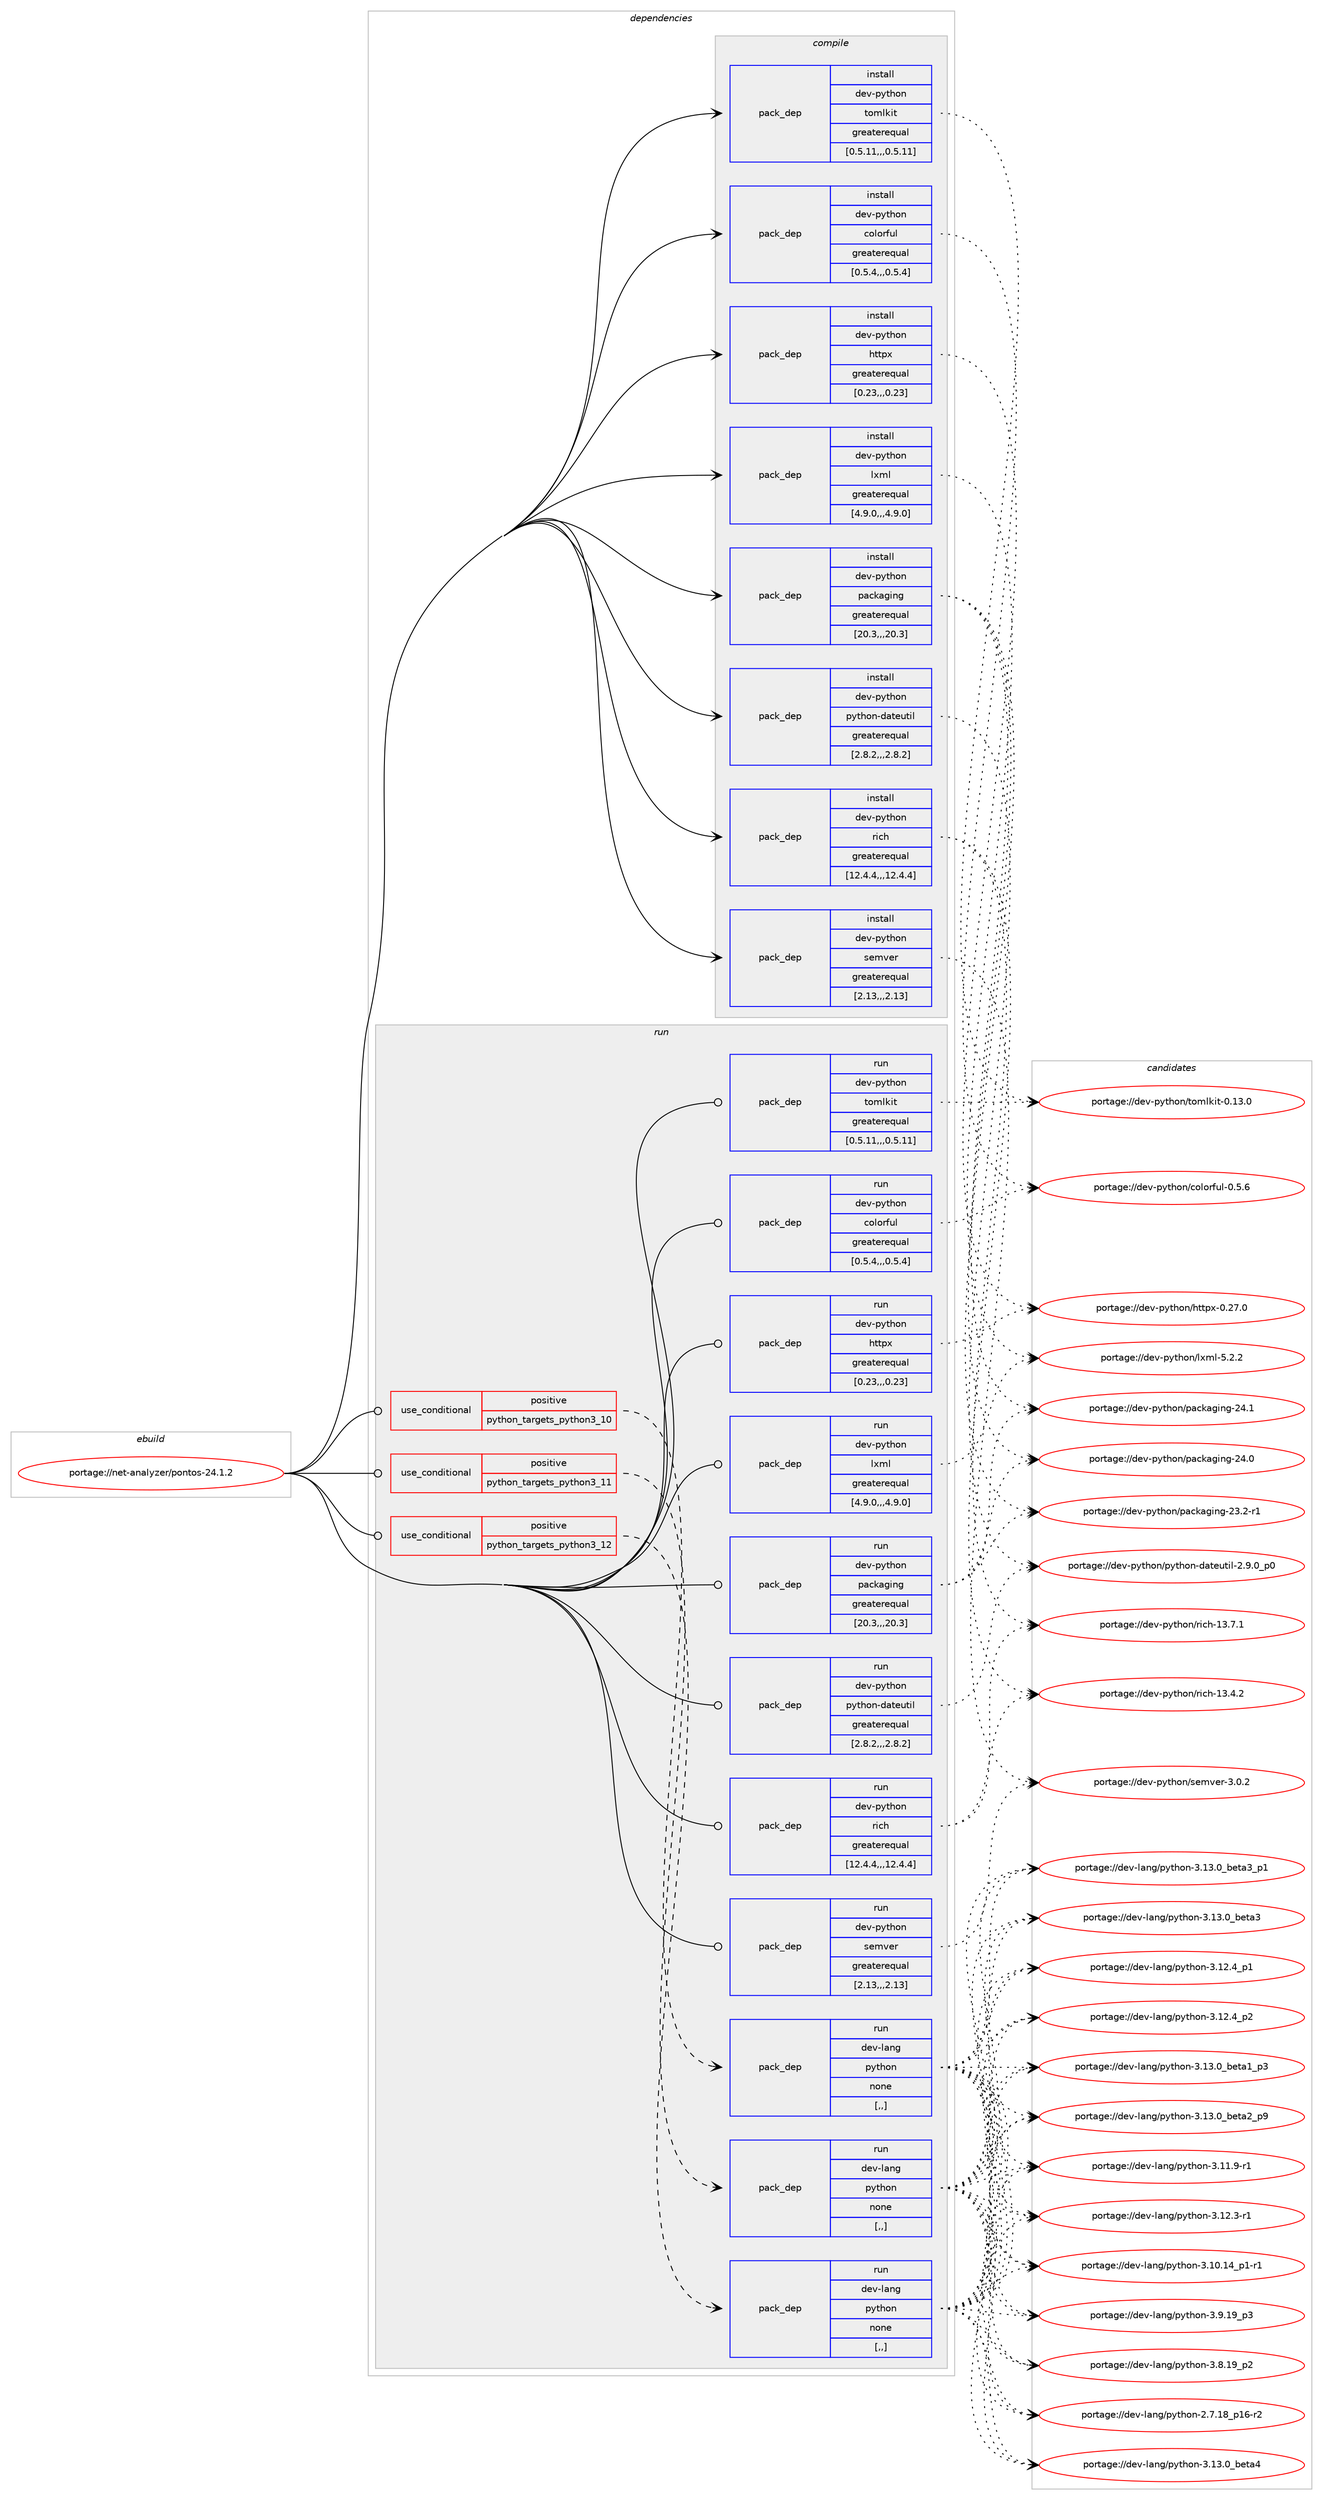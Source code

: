 digraph prolog {

# *************
# Graph options
# *************

newrank=true;
concentrate=true;
compound=true;
graph [rankdir=LR,fontname=Helvetica,fontsize=10,ranksep=1.5];#, ranksep=2.5, nodesep=0.2];
edge  [arrowhead=vee];
node  [fontname=Helvetica,fontsize=10];

# **********
# The ebuild
# **********

subgraph cluster_leftcol {
color=gray;
label=<<i>ebuild</i>>;
id [label="portage://net-analyzer/pontos-24.1.2", color=red, width=4, href="../net-analyzer/pontos-24.1.2.svg"];
}

# ****************
# The dependencies
# ****************

subgraph cluster_midcol {
color=gray;
label=<<i>dependencies</i>>;
subgraph cluster_compile {
fillcolor="#eeeeee";
style=filled;
label=<<i>compile</i>>;
subgraph pack250488 {
dependency340914 [label=<<TABLE BORDER="0" CELLBORDER="1" CELLSPACING="0" CELLPADDING="4" WIDTH="220"><TR><TD ROWSPAN="6" CELLPADDING="30">pack_dep</TD></TR><TR><TD WIDTH="110">install</TD></TR><TR><TD>dev-python</TD></TR><TR><TD>colorful</TD></TR><TR><TD>greaterequal</TD></TR><TR><TD>[0.5.4,,,0.5.4]</TD></TR></TABLE>>, shape=none, color=blue];
}
id:e -> dependency340914:w [weight=20,style="solid",arrowhead="vee"];
subgraph pack250489 {
dependency340915 [label=<<TABLE BORDER="0" CELLBORDER="1" CELLSPACING="0" CELLPADDING="4" WIDTH="220"><TR><TD ROWSPAN="6" CELLPADDING="30">pack_dep</TD></TR><TR><TD WIDTH="110">install</TD></TR><TR><TD>dev-python</TD></TR><TR><TD>httpx</TD></TR><TR><TD>greaterequal</TD></TR><TR><TD>[0.23,,,0.23]</TD></TR></TABLE>>, shape=none, color=blue];
}
id:e -> dependency340915:w [weight=20,style="solid",arrowhead="vee"];
subgraph pack250490 {
dependency340916 [label=<<TABLE BORDER="0" CELLBORDER="1" CELLSPACING="0" CELLPADDING="4" WIDTH="220"><TR><TD ROWSPAN="6" CELLPADDING="30">pack_dep</TD></TR><TR><TD WIDTH="110">install</TD></TR><TR><TD>dev-python</TD></TR><TR><TD>lxml</TD></TR><TR><TD>greaterequal</TD></TR><TR><TD>[4.9.0,,,4.9.0]</TD></TR></TABLE>>, shape=none, color=blue];
}
id:e -> dependency340916:w [weight=20,style="solid",arrowhead="vee"];
subgraph pack250491 {
dependency340917 [label=<<TABLE BORDER="0" CELLBORDER="1" CELLSPACING="0" CELLPADDING="4" WIDTH="220"><TR><TD ROWSPAN="6" CELLPADDING="30">pack_dep</TD></TR><TR><TD WIDTH="110">install</TD></TR><TR><TD>dev-python</TD></TR><TR><TD>packaging</TD></TR><TR><TD>greaterequal</TD></TR><TR><TD>[20.3,,,20.3]</TD></TR></TABLE>>, shape=none, color=blue];
}
id:e -> dependency340917:w [weight=20,style="solid",arrowhead="vee"];
subgraph pack250492 {
dependency340918 [label=<<TABLE BORDER="0" CELLBORDER="1" CELLSPACING="0" CELLPADDING="4" WIDTH="220"><TR><TD ROWSPAN="6" CELLPADDING="30">pack_dep</TD></TR><TR><TD WIDTH="110">install</TD></TR><TR><TD>dev-python</TD></TR><TR><TD>python-dateutil</TD></TR><TR><TD>greaterequal</TD></TR><TR><TD>[2.8.2,,,2.8.2]</TD></TR></TABLE>>, shape=none, color=blue];
}
id:e -> dependency340918:w [weight=20,style="solid",arrowhead="vee"];
subgraph pack250493 {
dependency340919 [label=<<TABLE BORDER="0" CELLBORDER="1" CELLSPACING="0" CELLPADDING="4" WIDTH="220"><TR><TD ROWSPAN="6" CELLPADDING="30">pack_dep</TD></TR><TR><TD WIDTH="110">install</TD></TR><TR><TD>dev-python</TD></TR><TR><TD>rich</TD></TR><TR><TD>greaterequal</TD></TR><TR><TD>[12.4.4,,,12.4.4]</TD></TR></TABLE>>, shape=none, color=blue];
}
id:e -> dependency340919:w [weight=20,style="solid",arrowhead="vee"];
subgraph pack250494 {
dependency340920 [label=<<TABLE BORDER="0" CELLBORDER="1" CELLSPACING="0" CELLPADDING="4" WIDTH="220"><TR><TD ROWSPAN="6" CELLPADDING="30">pack_dep</TD></TR><TR><TD WIDTH="110">install</TD></TR><TR><TD>dev-python</TD></TR><TR><TD>semver</TD></TR><TR><TD>greaterequal</TD></TR><TR><TD>[2.13,,,2.13]</TD></TR></TABLE>>, shape=none, color=blue];
}
id:e -> dependency340920:w [weight=20,style="solid",arrowhead="vee"];
subgraph pack250495 {
dependency340921 [label=<<TABLE BORDER="0" CELLBORDER="1" CELLSPACING="0" CELLPADDING="4" WIDTH="220"><TR><TD ROWSPAN="6" CELLPADDING="30">pack_dep</TD></TR><TR><TD WIDTH="110">install</TD></TR><TR><TD>dev-python</TD></TR><TR><TD>tomlkit</TD></TR><TR><TD>greaterequal</TD></TR><TR><TD>[0.5.11,,,0.5.11]</TD></TR></TABLE>>, shape=none, color=blue];
}
id:e -> dependency340921:w [weight=20,style="solid",arrowhead="vee"];
}
subgraph cluster_compileandrun {
fillcolor="#eeeeee";
style=filled;
label=<<i>compile and run</i>>;
}
subgraph cluster_run {
fillcolor="#eeeeee";
style=filled;
label=<<i>run</i>>;
subgraph cond87837 {
dependency340922 [label=<<TABLE BORDER="0" CELLBORDER="1" CELLSPACING="0" CELLPADDING="4"><TR><TD ROWSPAN="3" CELLPADDING="10">use_conditional</TD></TR><TR><TD>positive</TD></TR><TR><TD>python_targets_python3_10</TD></TR></TABLE>>, shape=none, color=red];
subgraph pack250496 {
dependency340923 [label=<<TABLE BORDER="0" CELLBORDER="1" CELLSPACING="0" CELLPADDING="4" WIDTH="220"><TR><TD ROWSPAN="6" CELLPADDING="30">pack_dep</TD></TR><TR><TD WIDTH="110">run</TD></TR><TR><TD>dev-lang</TD></TR><TR><TD>python</TD></TR><TR><TD>none</TD></TR><TR><TD>[,,]</TD></TR></TABLE>>, shape=none, color=blue];
}
dependency340922:e -> dependency340923:w [weight=20,style="dashed",arrowhead="vee"];
}
id:e -> dependency340922:w [weight=20,style="solid",arrowhead="odot"];
subgraph cond87838 {
dependency340924 [label=<<TABLE BORDER="0" CELLBORDER="1" CELLSPACING="0" CELLPADDING="4"><TR><TD ROWSPAN="3" CELLPADDING="10">use_conditional</TD></TR><TR><TD>positive</TD></TR><TR><TD>python_targets_python3_11</TD></TR></TABLE>>, shape=none, color=red];
subgraph pack250497 {
dependency340925 [label=<<TABLE BORDER="0" CELLBORDER="1" CELLSPACING="0" CELLPADDING="4" WIDTH="220"><TR><TD ROWSPAN="6" CELLPADDING="30">pack_dep</TD></TR><TR><TD WIDTH="110">run</TD></TR><TR><TD>dev-lang</TD></TR><TR><TD>python</TD></TR><TR><TD>none</TD></TR><TR><TD>[,,]</TD></TR></TABLE>>, shape=none, color=blue];
}
dependency340924:e -> dependency340925:w [weight=20,style="dashed",arrowhead="vee"];
}
id:e -> dependency340924:w [weight=20,style="solid",arrowhead="odot"];
subgraph cond87839 {
dependency340926 [label=<<TABLE BORDER="0" CELLBORDER="1" CELLSPACING="0" CELLPADDING="4"><TR><TD ROWSPAN="3" CELLPADDING="10">use_conditional</TD></TR><TR><TD>positive</TD></TR><TR><TD>python_targets_python3_12</TD></TR></TABLE>>, shape=none, color=red];
subgraph pack250498 {
dependency340927 [label=<<TABLE BORDER="0" CELLBORDER="1" CELLSPACING="0" CELLPADDING="4" WIDTH="220"><TR><TD ROWSPAN="6" CELLPADDING="30">pack_dep</TD></TR><TR><TD WIDTH="110">run</TD></TR><TR><TD>dev-lang</TD></TR><TR><TD>python</TD></TR><TR><TD>none</TD></TR><TR><TD>[,,]</TD></TR></TABLE>>, shape=none, color=blue];
}
dependency340926:e -> dependency340927:w [weight=20,style="dashed",arrowhead="vee"];
}
id:e -> dependency340926:w [weight=20,style="solid",arrowhead="odot"];
subgraph pack250499 {
dependency340928 [label=<<TABLE BORDER="0" CELLBORDER="1" CELLSPACING="0" CELLPADDING="4" WIDTH="220"><TR><TD ROWSPAN="6" CELLPADDING="30">pack_dep</TD></TR><TR><TD WIDTH="110">run</TD></TR><TR><TD>dev-python</TD></TR><TR><TD>colorful</TD></TR><TR><TD>greaterequal</TD></TR><TR><TD>[0.5.4,,,0.5.4]</TD></TR></TABLE>>, shape=none, color=blue];
}
id:e -> dependency340928:w [weight=20,style="solid",arrowhead="odot"];
subgraph pack250500 {
dependency340929 [label=<<TABLE BORDER="0" CELLBORDER="1" CELLSPACING="0" CELLPADDING="4" WIDTH="220"><TR><TD ROWSPAN="6" CELLPADDING="30">pack_dep</TD></TR><TR><TD WIDTH="110">run</TD></TR><TR><TD>dev-python</TD></TR><TR><TD>httpx</TD></TR><TR><TD>greaterequal</TD></TR><TR><TD>[0.23,,,0.23]</TD></TR></TABLE>>, shape=none, color=blue];
}
id:e -> dependency340929:w [weight=20,style="solid",arrowhead="odot"];
subgraph pack250501 {
dependency340930 [label=<<TABLE BORDER="0" CELLBORDER="1" CELLSPACING="0" CELLPADDING="4" WIDTH="220"><TR><TD ROWSPAN="6" CELLPADDING="30">pack_dep</TD></TR><TR><TD WIDTH="110">run</TD></TR><TR><TD>dev-python</TD></TR><TR><TD>lxml</TD></TR><TR><TD>greaterequal</TD></TR><TR><TD>[4.9.0,,,4.9.0]</TD></TR></TABLE>>, shape=none, color=blue];
}
id:e -> dependency340930:w [weight=20,style="solid",arrowhead="odot"];
subgraph pack250502 {
dependency340931 [label=<<TABLE BORDER="0" CELLBORDER="1" CELLSPACING="0" CELLPADDING="4" WIDTH="220"><TR><TD ROWSPAN="6" CELLPADDING="30">pack_dep</TD></TR><TR><TD WIDTH="110">run</TD></TR><TR><TD>dev-python</TD></TR><TR><TD>packaging</TD></TR><TR><TD>greaterequal</TD></TR><TR><TD>[20.3,,,20.3]</TD></TR></TABLE>>, shape=none, color=blue];
}
id:e -> dependency340931:w [weight=20,style="solid",arrowhead="odot"];
subgraph pack250503 {
dependency340932 [label=<<TABLE BORDER="0" CELLBORDER="1" CELLSPACING="0" CELLPADDING="4" WIDTH="220"><TR><TD ROWSPAN="6" CELLPADDING="30">pack_dep</TD></TR><TR><TD WIDTH="110">run</TD></TR><TR><TD>dev-python</TD></TR><TR><TD>python-dateutil</TD></TR><TR><TD>greaterequal</TD></TR><TR><TD>[2.8.2,,,2.8.2]</TD></TR></TABLE>>, shape=none, color=blue];
}
id:e -> dependency340932:w [weight=20,style="solid",arrowhead="odot"];
subgraph pack250504 {
dependency340933 [label=<<TABLE BORDER="0" CELLBORDER="1" CELLSPACING="0" CELLPADDING="4" WIDTH="220"><TR><TD ROWSPAN="6" CELLPADDING="30">pack_dep</TD></TR><TR><TD WIDTH="110">run</TD></TR><TR><TD>dev-python</TD></TR><TR><TD>rich</TD></TR><TR><TD>greaterequal</TD></TR><TR><TD>[12.4.4,,,12.4.4]</TD></TR></TABLE>>, shape=none, color=blue];
}
id:e -> dependency340933:w [weight=20,style="solid",arrowhead="odot"];
subgraph pack250505 {
dependency340934 [label=<<TABLE BORDER="0" CELLBORDER="1" CELLSPACING="0" CELLPADDING="4" WIDTH="220"><TR><TD ROWSPAN="6" CELLPADDING="30">pack_dep</TD></TR><TR><TD WIDTH="110">run</TD></TR><TR><TD>dev-python</TD></TR><TR><TD>semver</TD></TR><TR><TD>greaterequal</TD></TR><TR><TD>[2.13,,,2.13]</TD></TR></TABLE>>, shape=none, color=blue];
}
id:e -> dependency340934:w [weight=20,style="solid",arrowhead="odot"];
subgraph pack250506 {
dependency340935 [label=<<TABLE BORDER="0" CELLBORDER="1" CELLSPACING="0" CELLPADDING="4" WIDTH="220"><TR><TD ROWSPAN="6" CELLPADDING="30">pack_dep</TD></TR><TR><TD WIDTH="110">run</TD></TR><TR><TD>dev-python</TD></TR><TR><TD>tomlkit</TD></TR><TR><TD>greaterequal</TD></TR><TR><TD>[0.5.11,,,0.5.11]</TD></TR></TABLE>>, shape=none, color=blue];
}
id:e -> dependency340935:w [weight=20,style="solid",arrowhead="odot"];
}
}

# **************
# The candidates
# **************

subgraph cluster_choices {
rank=same;
color=gray;
label=<<i>candidates</i>>;

subgraph choice250488 {
color=black;
nodesep=1;
choice100101118451121211161041111104799111108111114102117108454846534654 [label="portage://dev-python/colorful-0.5.6", color=red, width=4,href="../dev-python/colorful-0.5.6.svg"];
dependency340914:e -> choice100101118451121211161041111104799111108111114102117108454846534654:w [style=dotted,weight="100"];
}
subgraph choice250489 {
color=black;
nodesep=1;
choice100101118451121211161041111104710411611611212045484650554648 [label="portage://dev-python/httpx-0.27.0", color=red, width=4,href="../dev-python/httpx-0.27.0.svg"];
dependency340915:e -> choice100101118451121211161041111104710411611611212045484650554648:w [style=dotted,weight="100"];
}
subgraph choice250490 {
color=black;
nodesep=1;
choice1001011184511212111610411111047108120109108455346504650 [label="portage://dev-python/lxml-5.2.2", color=red, width=4,href="../dev-python/lxml-5.2.2.svg"];
dependency340916:e -> choice1001011184511212111610411111047108120109108455346504650:w [style=dotted,weight="100"];
}
subgraph choice250491 {
color=black;
nodesep=1;
choice10010111845112121116104111110471129799107971031051101034550524649 [label="portage://dev-python/packaging-24.1", color=red, width=4,href="../dev-python/packaging-24.1.svg"];
choice10010111845112121116104111110471129799107971031051101034550524648 [label="portage://dev-python/packaging-24.0", color=red, width=4,href="../dev-python/packaging-24.0.svg"];
choice100101118451121211161041111104711297991079710310511010345505146504511449 [label="portage://dev-python/packaging-23.2-r1", color=red, width=4,href="../dev-python/packaging-23.2-r1.svg"];
dependency340917:e -> choice10010111845112121116104111110471129799107971031051101034550524649:w [style=dotted,weight="100"];
dependency340917:e -> choice10010111845112121116104111110471129799107971031051101034550524648:w [style=dotted,weight="100"];
dependency340917:e -> choice100101118451121211161041111104711297991079710310511010345505146504511449:w [style=dotted,weight="100"];
}
subgraph choice250492 {
color=black;
nodesep=1;
choice100101118451121211161041111104711212111610411111045100971161011171161051084550465746489511248 [label="portage://dev-python/python-dateutil-2.9.0_p0", color=red, width=4,href="../dev-python/python-dateutil-2.9.0_p0.svg"];
dependency340918:e -> choice100101118451121211161041111104711212111610411111045100971161011171161051084550465746489511248:w [style=dotted,weight="100"];
}
subgraph choice250493 {
color=black;
nodesep=1;
choice10010111845112121116104111110471141059910445495146554649 [label="portage://dev-python/rich-13.7.1", color=red, width=4,href="../dev-python/rich-13.7.1.svg"];
choice10010111845112121116104111110471141059910445495146524650 [label="portage://dev-python/rich-13.4.2", color=red, width=4,href="../dev-python/rich-13.4.2.svg"];
dependency340919:e -> choice10010111845112121116104111110471141059910445495146554649:w [style=dotted,weight="100"];
dependency340919:e -> choice10010111845112121116104111110471141059910445495146524650:w [style=dotted,weight="100"];
}
subgraph choice250494 {
color=black;
nodesep=1;
choice1001011184511212111610411111047115101109118101114455146484650 [label="portage://dev-python/semver-3.0.2", color=red, width=4,href="../dev-python/semver-3.0.2.svg"];
dependency340920:e -> choice1001011184511212111610411111047115101109118101114455146484650:w [style=dotted,weight="100"];
}
subgraph choice250495 {
color=black;
nodesep=1;
choice100101118451121211161041111104711611110910810710511645484649514648 [label="portage://dev-python/tomlkit-0.13.0", color=red, width=4,href="../dev-python/tomlkit-0.13.0.svg"];
dependency340921:e -> choice100101118451121211161041111104711611110910810710511645484649514648:w [style=dotted,weight="100"];
}
subgraph choice250496 {
color=black;
nodesep=1;
choice1001011184510897110103471121211161041111104551464951464895981011169752 [label="portage://dev-lang/python-3.13.0_beta4", color=red, width=4,href="../dev-lang/python-3.13.0_beta4.svg"];
choice10010111845108971101034711212111610411111045514649514648959810111697519511249 [label="portage://dev-lang/python-3.13.0_beta3_p1", color=red, width=4,href="../dev-lang/python-3.13.0_beta3_p1.svg"];
choice1001011184510897110103471121211161041111104551464951464895981011169751 [label="portage://dev-lang/python-3.13.0_beta3", color=red, width=4,href="../dev-lang/python-3.13.0_beta3.svg"];
choice10010111845108971101034711212111610411111045514649514648959810111697509511257 [label="portage://dev-lang/python-3.13.0_beta2_p9", color=red, width=4,href="../dev-lang/python-3.13.0_beta2_p9.svg"];
choice10010111845108971101034711212111610411111045514649514648959810111697499511251 [label="portage://dev-lang/python-3.13.0_beta1_p3", color=red, width=4,href="../dev-lang/python-3.13.0_beta1_p3.svg"];
choice100101118451089711010347112121116104111110455146495046529511250 [label="portage://dev-lang/python-3.12.4_p2", color=red, width=4,href="../dev-lang/python-3.12.4_p2.svg"];
choice100101118451089711010347112121116104111110455146495046529511249 [label="portage://dev-lang/python-3.12.4_p1", color=red, width=4,href="../dev-lang/python-3.12.4_p1.svg"];
choice100101118451089711010347112121116104111110455146495046514511449 [label="portage://dev-lang/python-3.12.3-r1", color=red, width=4,href="../dev-lang/python-3.12.3-r1.svg"];
choice100101118451089711010347112121116104111110455146494946574511449 [label="portage://dev-lang/python-3.11.9-r1", color=red, width=4,href="../dev-lang/python-3.11.9-r1.svg"];
choice100101118451089711010347112121116104111110455146494846495295112494511449 [label="portage://dev-lang/python-3.10.14_p1-r1", color=red, width=4,href="../dev-lang/python-3.10.14_p1-r1.svg"];
choice100101118451089711010347112121116104111110455146574649579511251 [label="portage://dev-lang/python-3.9.19_p3", color=red, width=4,href="../dev-lang/python-3.9.19_p3.svg"];
choice100101118451089711010347112121116104111110455146564649579511250 [label="portage://dev-lang/python-3.8.19_p2", color=red, width=4,href="../dev-lang/python-3.8.19_p2.svg"];
choice100101118451089711010347112121116104111110455046554649569511249544511450 [label="portage://dev-lang/python-2.7.18_p16-r2", color=red, width=4,href="../dev-lang/python-2.7.18_p16-r2.svg"];
dependency340923:e -> choice1001011184510897110103471121211161041111104551464951464895981011169752:w [style=dotted,weight="100"];
dependency340923:e -> choice10010111845108971101034711212111610411111045514649514648959810111697519511249:w [style=dotted,weight="100"];
dependency340923:e -> choice1001011184510897110103471121211161041111104551464951464895981011169751:w [style=dotted,weight="100"];
dependency340923:e -> choice10010111845108971101034711212111610411111045514649514648959810111697509511257:w [style=dotted,weight="100"];
dependency340923:e -> choice10010111845108971101034711212111610411111045514649514648959810111697499511251:w [style=dotted,weight="100"];
dependency340923:e -> choice100101118451089711010347112121116104111110455146495046529511250:w [style=dotted,weight="100"];
dependency340923:e -> choice100101118451089711010347112121116104111110455146495046529511249:w [style=dotted,weight="100"];
dependency340923:e -> choice100101118451089711010347112121116104111110455146495046514511449:w [style=dotted,weight="100"];
dependency340923:e -> choice100101118451089711010347112121116104111110455146494946574511449:w [style=dotted,weight="100"];
dependency340923:e -> choice100101118451089711010347112121116104111110455146494846495295112494511449:w [style=dotted,weight="100"];
dependency340923:e -> choice100101118451089711010347112121116104111110455146574649579511251:w [style=dotted,weight="100"];
dependency340923:e -> choice100101118451089711010347112121116104111110455146564649579511250:w [style=dotted,weight="100"];
dependency340923:e -> choice100101118451089711010347112121116104111110455046554649569511249544511450:w [style=dotted,weight="100"];
}
subgraph choice250497 {
color=black;
nodesep=1;
choice1001011184510897110103471121211161041111104551464951464895981011169752 [label="portage://dev-lang/python-3.13.0_beta4", color=red, width=4,href="../dev-lang/python-3.13.0_beta4.svg"];
choice10010111845108971101034711212111610411111045514649514648959810111697519511249 [label="portage://dev-lang/python-3.13.0_beta3_p1", color=red, width=4,href="../dev-lang/python-3.13.0_beta3_p1.svg"];
choice1001011184510897110103471121211161041111104551464951464895981011169751 [label="portage://dev-lang/python-3.13.0_beta3", color=red, width=4,href="../dev-lang/python-3.13.0_beta3.svg"];
choice10010111845108971101034711212111610411111045514649514648959810111697509511257 [label="portage://dev-lang/python-3.13.0_beta2_p9", color=red, width=4,href="../dev-lang/python-3.13.0_beta2_p9.svg"];
choice10010111845108971101034711212111610411111045514649514648959810111697499511251 [label="portage://dev-lang/python-3.13.0_beta1_p3", color=red, width=4,href="../dev-lang/python-3.13.0_beta1_p3.svg"];
choice100101118451089711010347112121116104111110455146495046529511250 [label="portage://dev-lang/python-3.12.4_p2", color=red, width=4,href="../dev-lang/python-3.12.4_p2.svg"];
choice100101118451089711010347112121116104111110455146495046529511249 [label="portage://dev-lang/python-3.12.4_p1", color=red, width=4,href="../dev-lang/python-3.12.4_p1.svg"];
choice100101118451089711010347112121116104111110455146495046514511449 [label="portage://dev-lang/python-3.12.3-r1", color=red, width=4,href="../dev-lang/python-3.12.3-r1.svg"];
choice100101118451089711010347112121116104111110455146494946574511449 [label="portage://dev-lang/python-3.11.9-r1", color=red, width=4,href="../dev-lang/python-3.11.9-r1.svg"];
choice100101118451089711010347112121116104111110455146494846495295112494511449 [label="portage://dev-lang/python-3.10.14_p1-r1", color=red, width=4,href="../dev-lang/python-3.10.14_p1-r1.svg"];
choice100101118451089711010347112121116104111110455146574649579511251 [label="portage://dev-lang/python-3.9.19_p3", color=red, width=4,href="../dev-lang/python-3.9.19_p3.svg"];
choice100101118451089711010347112121116104111110455146564649579511250 [label="portage://dev-lang/python-3.8.19_p2", color=red, width=4,href="../dev-lang/python-3.8.19_p2.svg"];
choice100101118451089711010347112121116104111110455046554649569511249544511450 [label="portage://dev-lang/python-2.7.18_p16-r2", color=red, width=4,href="../dev-lang/python-2.7.18_p16-r2.svg"];
dependency340925:e -> choice1001011184510897110103471121211161041111104551464951464895981011169752:w [style=dotted,weight="100"];
dependency340925:e -> choice10010111845108971101034711212111610411111045514649514648959810111697519511249:w [style=dotted,weight="100"];
dependency340925:e -> choice1001011184510897110103471121211161041111104551464951464895981011169751:w [style=dotted,weight="100"];
dependency340925:e -> choice10010111845108971101034711212111610411111045514649514648959810111697509511257:w [style=dotted,weight="100"];
dependency340925:e -> choice10010111845108971101034711212111610411111045514649514648959810111697499511251:w [style=dotted,weight="100"];
dependency340925:e -> choice100101118451089711010347112121116104111110455146495046529511250:w [style=dotted,weight="100"];
dependency340925:e -> choice100101118451089711010347112121116104111110455146495046529511249:w [style=dotted,weight="100"];
dependency340925:e -> choice100101118451089711010347112121116104111110455146495046514511449:w [style=dotted,weight="100"];
dependency340925:e -> choice100101118451089711010347112121116104111110455146494946574511449:w [style=dotted,weight="100"];
dependency340925:e -> choice100101118451089711010347112121116104111110455146494846495295112494511449:w [style=dotted,weight="100"];
dependency340925:e -> choice100101118451089711010347112121116104111110455146574649579511251:w [style=dotted,weight="100"];
dependency340925:e -> choice100101118451089711010347112121116104111110455146564649579511250:w [style=dotted,weight="100"];
dependency340925:e -> choice100101118451089711010347112121116104111110455046554649569511249544511450:w [style=dotted,weight="100"];
}
subgraph choice250498 {
color=black;
nodesep=1;
choice1001011184510897110103471121211161041111104551464951464895981011169752 [label="portage://dev-lang/python-3.13.0_beta4", color=red, width=4,href="../dev-lang/python-3.13.0_beta4.svg"];
choice10010111845108971101034711212111610411111045514649514648959810111697519511249 [label="portage://dev-lang/python-3.13.0_beta3_p1", color=red, width=4,href="../dev-lang/python-3.13.0_beta3_p1.svg"];
choice1001011184510897110103471121211161041111104551464951464895981011169751 [label="portage://dev-lang/python-3.13.0_beta3", color=red, width=4,href="../dev-lang/python-3.13.0_beta3.svg"];
choice10010111845108971101034711212111610411111045514649514648959810111697509511257 [label="portage://dev-lang/python-3.13.0_beta2_p9", color=red, width=4,href="../dev-lang/python-3.13.0_beta2_p9.svg"];
choice10010111845108971101034711212111610411111045514649514648959810111697499511251 [label="portage://dev-lang/python-3.13.0_beta1_p3", color=red, width=4,href="../dev-lang/python-3.13.0_beta1_p3.svg"];
choice100101118451089711010347112121116104111110455146495046529511250 [label="portage://dev-lang/python-3.12.4_p2", color=red, width=4,href="../dev-lang/python-3.12.4_p2.svg"];
choice100101118451089711010347112121116104111110455146495046529511249 [label="portage://dev-lang/python-3.12.4_p1", color=red, width=4,href="../dev-lang/python-3.12.4_p1.svg"];
choice100101118451089711010347112121116104111110455146495046514511449 [label="portage://dev-lang/python-3.12.3-r1", color=red, width=4,href="../dev-lang/python-3.12.3-r1.svg"];
choice100101118451089711010347112121116104111110455146494946574511449 [label="portage://dev-lang/python-3.11.9-r1", color=red, width=4,href="../dev-lang/python-3.11.9-r1.svg"];
choice100101118451089711010347112121116104111110455146494846495295112494511449 [label="portage://dev-lang/python-3.10.14_p1-r1", color=red, width=4,href="../dev-lang/python-3.10.14_p1-r1.svg"];
choice100101118451089711010347112121116104111110455146574649579511251 [label="portage://dev-lang/python-3.9.19_p3", color=red, width=4,href="../dev-lang/python-3.9.19_p3.svg"];
choice100101118451089711010347112121116104111110455146564649579511250 [label="portage://dev-lang/python-3.8.19_p2", color=red, width=4,href="../dev-lang/python-3.8.19_p2.svg"];
choice100101118451089711010347112121116104111110455046554649569511249544511450 [label="portage://dev-lang/python-2.7.18_p16-r2", color=red, width=4,href="../dev-lang/python-2.7.18_p16-r2.svg"];
dependency340927:e -> choice1001011184510897110103471121211161041111104551464951464895981011169752:w [style=dotted,weight="100"];
dependency340927:e -> choice10010111845108971101034711212111610411111045514649514648959810111697519511249:w [style=dotted,weight="100"];
dependency340927:e -> choice1001011184510897110103471121211161041111104551464951464895981011169751:w [style=dotted,weight="100"];
dependency340927:e -> choice10010111845108971101034711212111610411111045514649514648959810111697509511257:w [style=dotted,weight="100"];
dependency340927:e -> choice10010111845108971101034711212111610411111045514649514648959810111697499511251:w [style=dotted,weight="100"];
dependency340927:e -> choice100101118451089711010347112121116104111110455146495046529511250:w [style=dotted,weight="100"];
dependency340927:e -> choice100101118451089711010347112121116104111110455146495046529511249:w [style=dotted,weight="100"];
dependency340927:e -> choice100101118451089711010347112121116104111110455146495046514511449:w [style=dotted,weight="100"];
dependency340927:e -> choice100101118451089711010347112121116104111110455146494946574511449:w [style=dotted,weight="100"];
dependency340927:e -> choice100101118451089711010347112121116104111110455146494846495295112494511449:w [style=dotted,weight="100"];
dependency340927:e -> choice100101118451089711010347112121116104111110455146574649579511251:w [style=dotted,weight="100"];
dependency340927:e -> choice100101118451089711010347112121116104111110455146564649579511250:w [style=dotted,weight="100"];
dependency340927:e -> choice100101118451089711010347112121116104111110455046554649569511249544511450:w [style=dotted,weight="100"];
}
subgraph choice250499 {
color=black;
nodesep=1;
choice100101118451121211161041111104799111108111114102117108454846534654 [label="portage://dev-python/colorful-0.5.6", color=red, width=4,href="../dev-python/colorful-0.5.6.svg"];
dependency340928:e -> choice100101118451121211161041111104799111108111114102117108454846534654:w [style=dotted,weight="100"];
}
subgraph choice250500 {
color=black;
nodesep=1;
choice100101118451121211161041111104710411611611212045484650554648 [label="portage://dev-python/httpx-0.27.0", color=red, width=4,href="../dev-python/httpx-0.27.0.svg"];
dependency340929:e -> choice100101118451121211161041111104710411611611212045484650554648:w [style=dotted,weight="100"];
}
subgraph choice250501 {
color=black;
nodesep=1;
choice1001011184511212111610411111047108120109108455346504650 [label="portage://dev-python/lxml-5.2.2", color=red, width=4,href="../dev-python/lxml-5.2.2.svg"];
dependency340930:e -> choice1001011184511212111610411111047108120109108455346504650:w [style=dotted,weight="100"];
}
subgraph choice250502 {
color=black;
nodesep=1;
choice10010111845112121116104111110471129799107971031051101034550524649 [label="portage://dev-python/packaging-24.1", color=red, width=4,href="../dev-python/packaging-24.1.svg"];
choice10010111845112121116104111110471129799107971031051101034550524648 [label="portage://dev-python/packaging-24.0", color=red, width=4,href="../dev-python/packaging-24.0.svg"];
choice100101118451121211161041111104711297991079710310511010345505146504511449 [label="portage://dev-python/packaging-23.2-r1", color=red, width=4,href="../dev-python/packaging-23.2-r1.svg"];
dependency340931:e -> choice10010111845112121116104111110471129799107971031051101034550524649:w [style=dotted,weight="100"];
dependency340931:e -> choice10010111845112121116104111110471129799107971031051101034550524648:w [style=dotted,weight="100"];
dependency340931:e -> choice100101118451121211161041111104711297991079710310511010345505146504511449:w [style=dotted,weight="100"];
}
subgraph choice250503 {
color=black;
nodesep=1;
choice100101118451121211161041111104711212111610411111045100971161011171161051084550465746489511248 [label="portage://dev-python/python-dateutil-2.9.0_p0", color=red, width=4,href="../dev-python/python-dateutil-2.9.0_p0.svg"];
dependency340932:e -> choice100101118451121211161041111104711212111610411111045100971161011171161051084550465746489511248:w [style=dotted,weight="100"];
}
subgraph choice250504 {
color=black;
nodesep=1;
choice10010111845112121116104111110471141059910445495146554649 [label="portage://dev-python/rich-13.7.1", color=red, width=4,href="../dev-python/rich-13.7.1.svg"];
choice10010111845112121116104111110471141059910445495146524650 [label="portage://dev-python/rich-13.4.2", color=red, width=4,href="../dev-python/rich-13.4.2.svg"];
dependency340933:e -> choice10010111845112121116104111110471141059910445495146554649:w [style=dotted,weight="100"];
dependency340933:e -> choice10010111845112121116104111110471141059910445495146524650:w [style=dotted,weight="100"];
}
subgraph choice250505 {
color=black;
nodesep=1;
choice1001011184511212111610411111047115101109118101114455146484650 [label="portage://dev-python/semver-3.0.2", color=red, width=4,href="../dev-python/semver-3.0.2.svg"];
dependency340934:e -> choice1001011184511212111610411111047115101109118101114455146484650:w [style=dotted,weight="100"];
}
subgraph choice250506 {
color=black;
nodesep=1;
choice100101118451121211161041111104711611110910810710511645484649514648 [label="portage://dev-python/tomlkit-0.13.0", color=red, width=4,href="../dev-python/tomlkit-0.13.0.svg"];
dependency340935:e -> choice100101118451121211161041111104711611110910810710511645484649514648:w [style=dotted,weight="100"];
}
}

}
